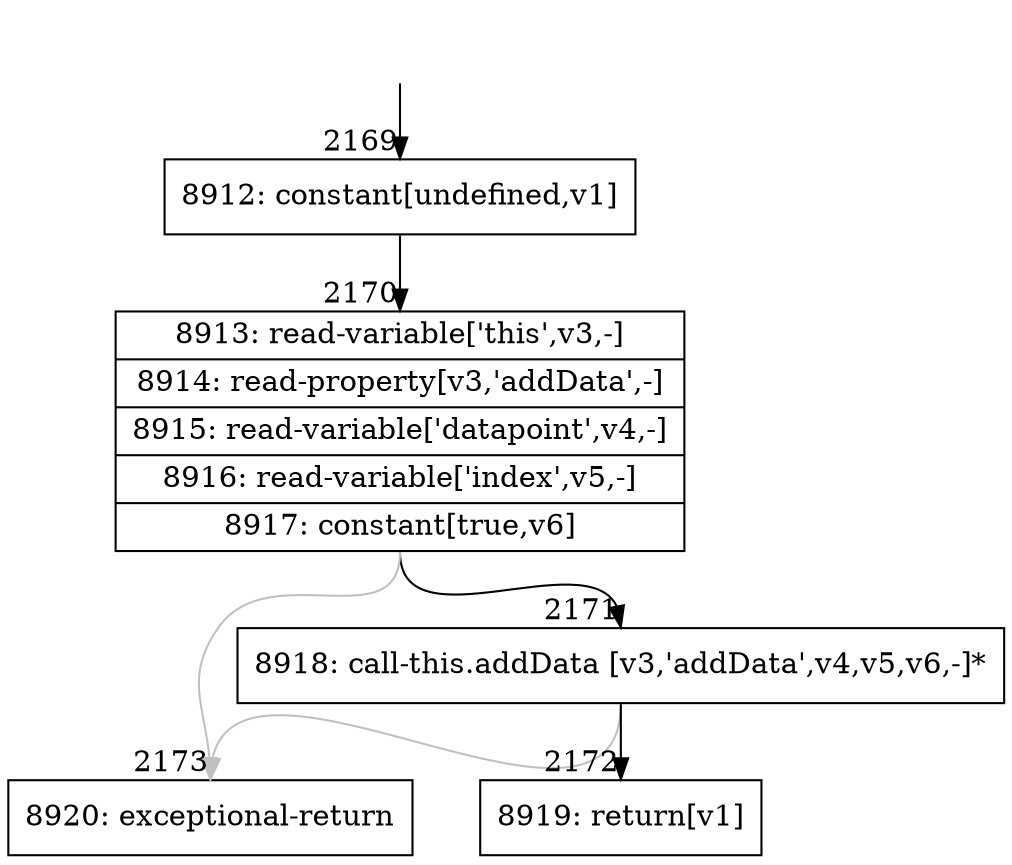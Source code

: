 digraph {
rankdir="TD"
BB_entry201[shape=none,label=""];
BB_entry201 -> BB2169 [tailport=s, headport=n, headlabel="    2169"]
BB2169 [shape=record label="{8912: constant[undefined,v1]}" ] 
BB2169 -> BB2170 [tailport=s, headport=n, headlabel="      2170"]
BB2170 [shape=record label="{8913: read-variable['this',v3,-]|8914: read-property[v3,'addData',-]|8915: read-variable['datapoint',v4,-]|8916: read-variable['index',v5,-]|8917: constant[true,v6]}" ] 
BB2170 -> BB2171 [tailport=s, headport=n, headlabel="      2171"]
BB2170 -> BB2173 [tailport=s, headport=n, color=gray, headlabel="      2173"]
BB2171 [shape=record label="{8918: call-this.addData [v3,'addData',v4,v5,v6,-]*}" ] 
BB2171 -> BB2172 [tailport=s, headport=n, headlabel="      2172"]
BB2171 -> BB2173 [tailport=s, headport=n, color=gray]
BB2172 [shape=record label="{8919: return[v1]}" ] 
BB2173 [shape=record label="{8920: exceptional-return}" ] 
//#$~ 2401
}
